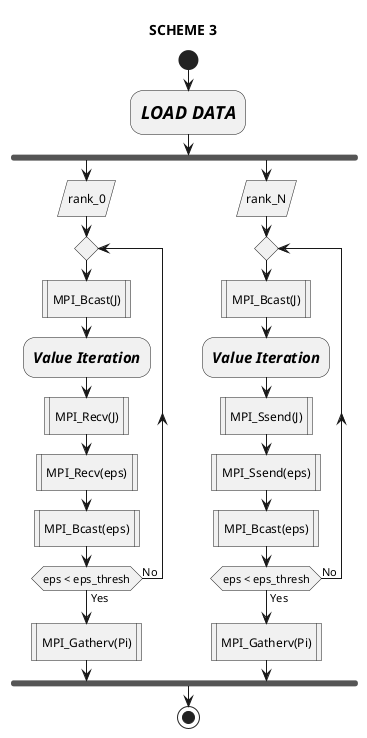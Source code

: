 @startuml
'left to right direction
' Horizontal lines: -->, <--, <-->'
title SCHEME 3
start
:<size:18><i><b>LOAD DATA</b></i></size>;
fork
    :rank_0/
    repeat
    :MPI_Bcast(J)|
    :<size:15><i><b>Value Iteration</b></i></size>;
    :MPI_Recv(J)|
    :MPI_Recv(eps)|
    :MPI_Bcast(eps)|
    repeat while (eps < eps_thresh) is (No) not (Yes)
    :MPI_Gatherv(Pi)|
fork again
    :rank_N/
    repeat
    :MPI_Bcast(J)|    
    :<size:15><i><b>Value Iteration</b></i></size>;
    :MPI_Ssend(J)|
    :MPI_Ssend(eps)|
    :MPI_Bcast(eps)|
    repeat while (eps < eps_thresh) is (No) not (Yes)
    :MPI_Gatherv(Pi)|
end fork
stop

@enduml